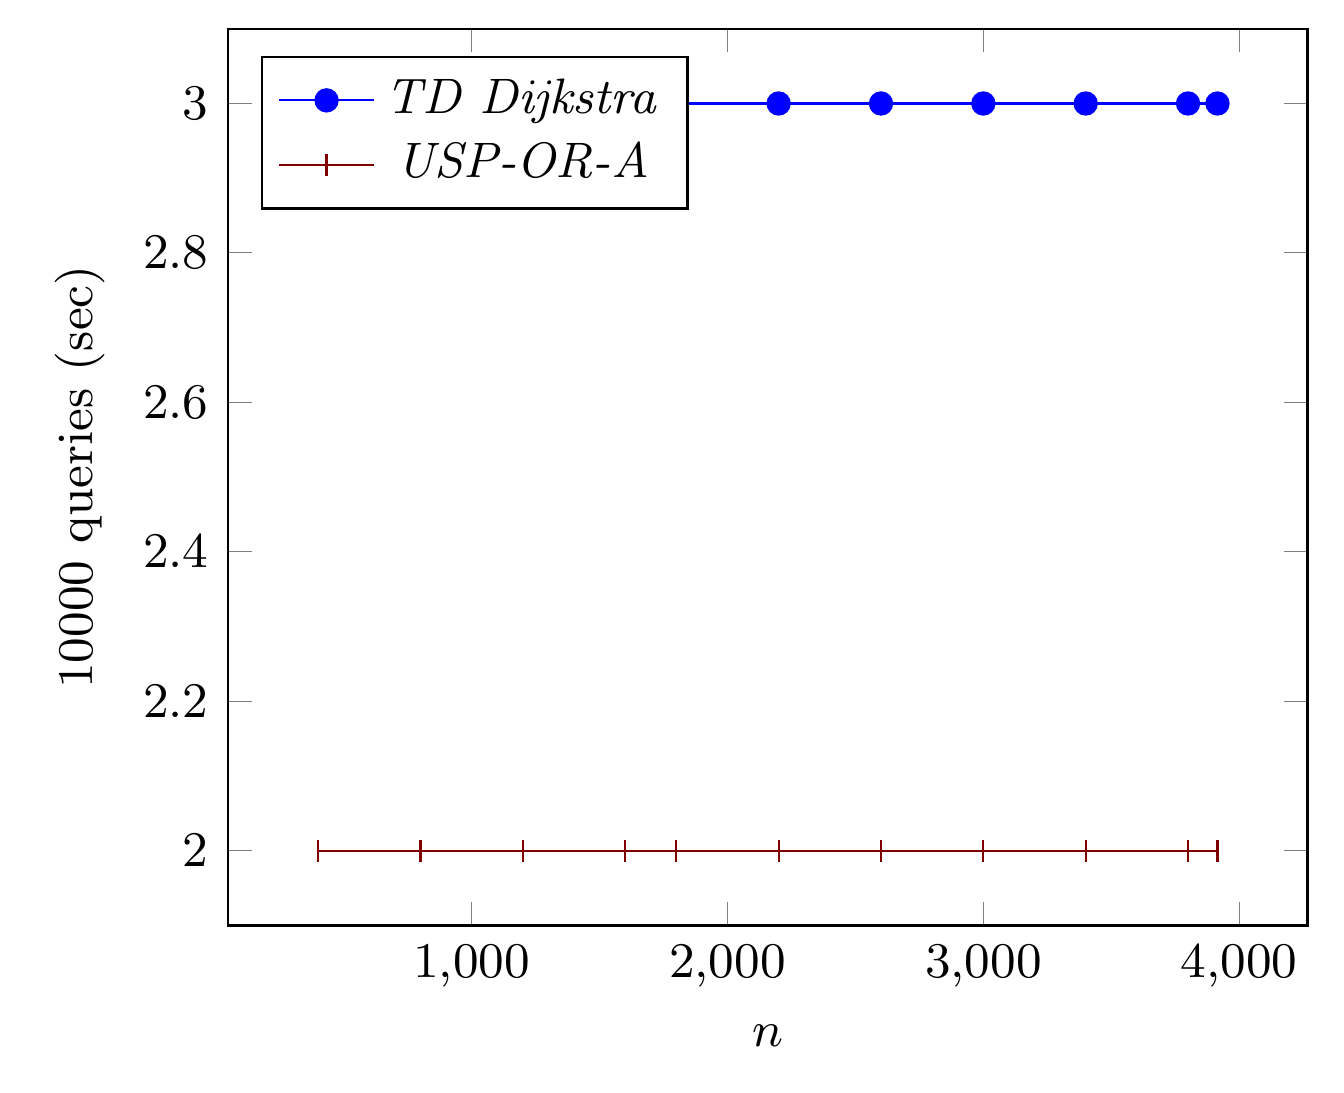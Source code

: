 \tikzstyle{textstyle}=[font=\fontsize{9}{9}\selectfont]
\begin{tikzpicture}[textstyle, scale=2]
    \begin{axis}[
        xlabel={$n$},
        ylabel={$10000$ queries (sec)},
		legend pos=north west
        ]
        
    \addplot[smooth,mark=*,color=blue, solid] plot coordinates {
		(400,3)
		(800,3)
		(1200,3)
		(1600,3)
		(1800,3)
		(2200,3)
		(2600,3)
		(3000,3)
		(3400,3)
		(3800,3)
		(3915,3)
    };
    \addlegendentry{\textit{TD Dijkstra}}
    
    \addplot[smooth,mark=|,color=black!50!red, solid] plot coordinates {
		(400,2)
		(800,2)
		(1200,2)
		(1600,2)
		(1800,2)
		(2200,2)
		(2600,2)
		(3000,2)
		(3400,2)
		(3800,2)
		(3915,2)
    };
    \addlegendentry{\textit{USP-OR-A}}
    
    \end{axis}
\end{tikzpicture}
